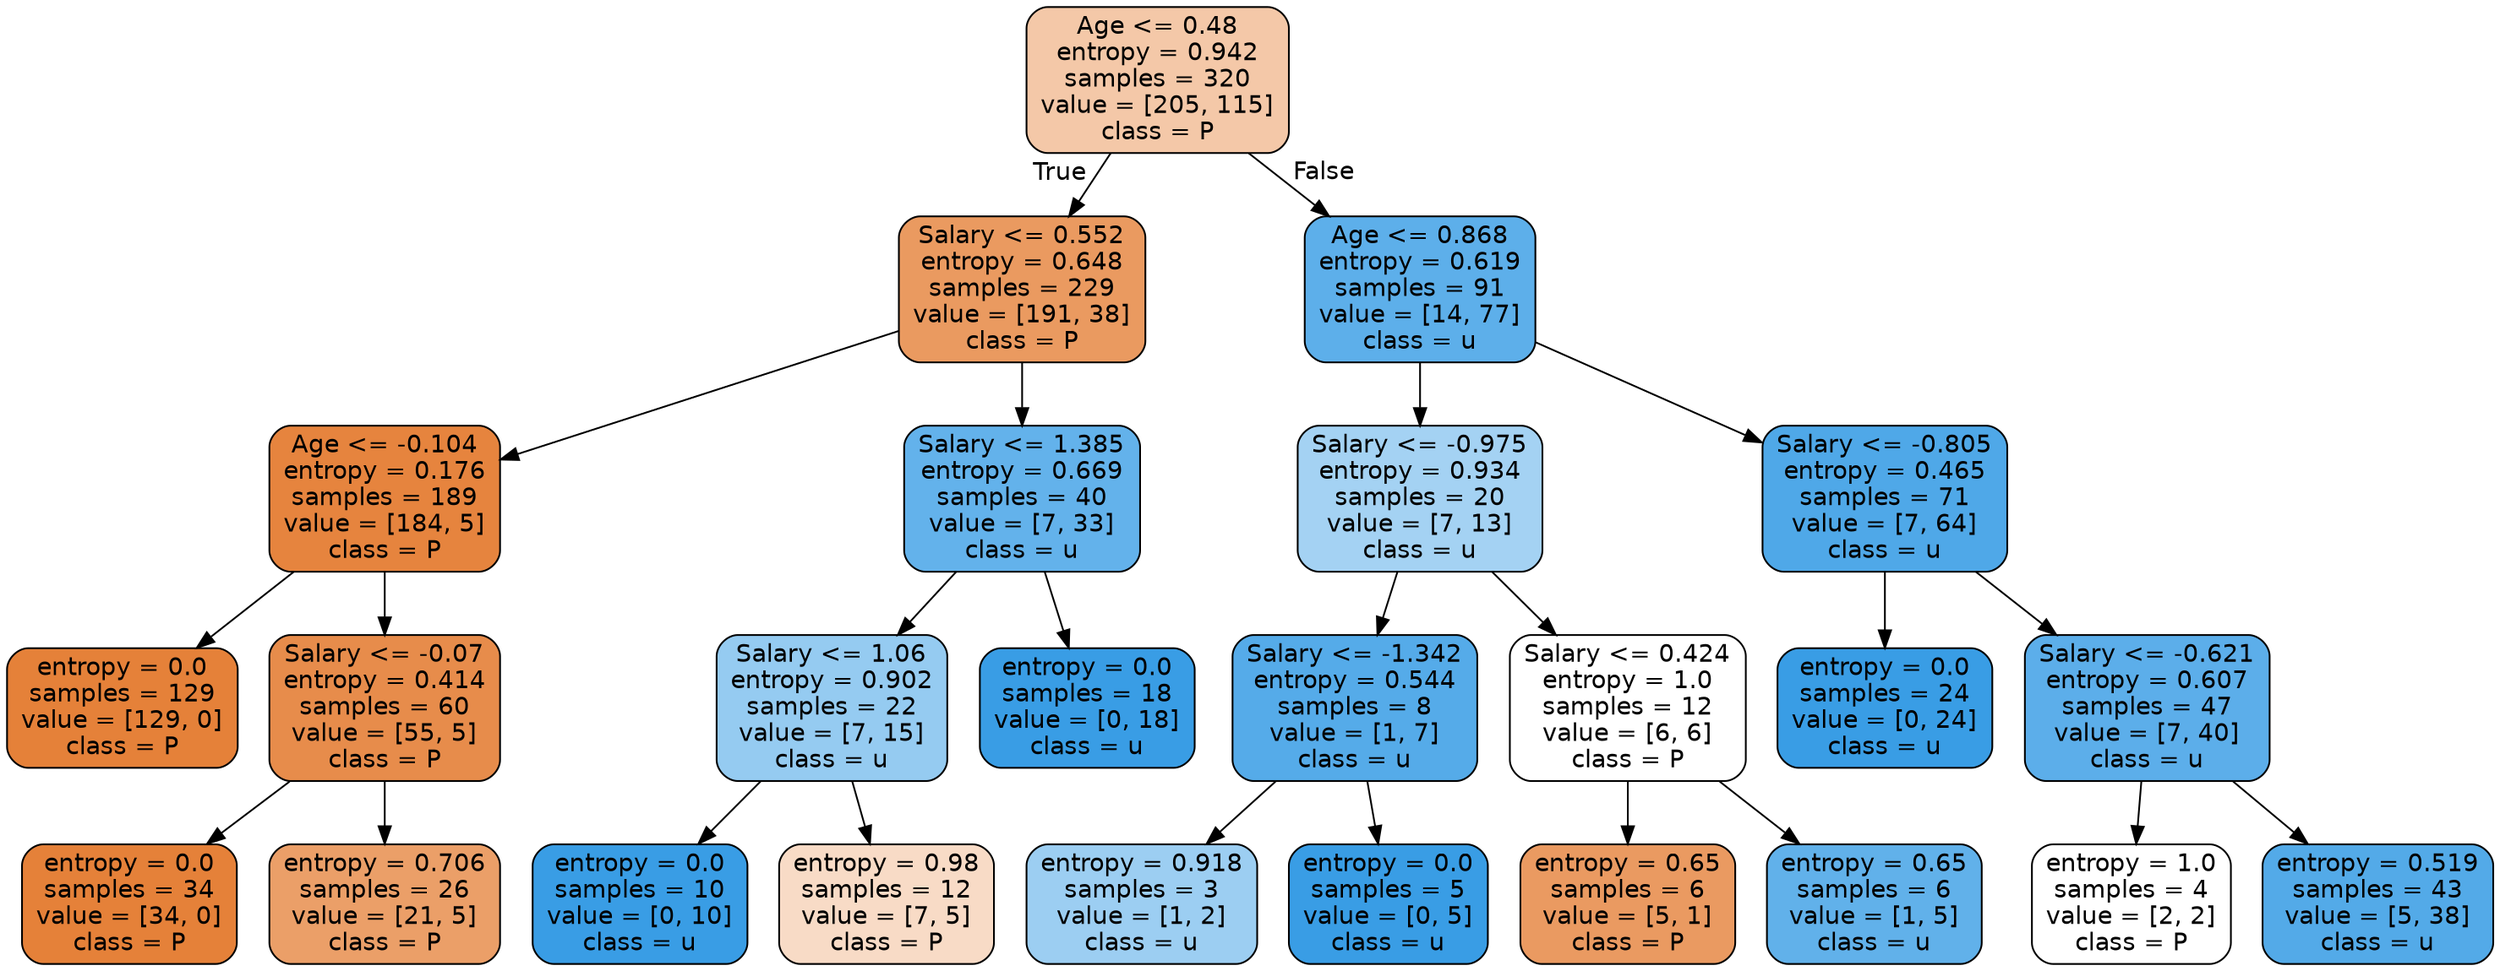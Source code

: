 digraph Tree {
node [shape=box, style="filled, rounded", color="black", fontname=helvetica] ;
edge [fontname=helvetica] ;
0 [label="Age <= 0.48\nentropy = 0.942\nsamples = 320\nvalue = [205, 115]\nclass = P", fillcolor="#f4c8a8"] ;
1 [label="Salary <= 0.552\nentropy = 0.648\nsamples = 229\nvalue = [191, 38]\nclass = P", fillcolor="#ea9a60"] ;
0 -> 1 [labeldistance=2.5, labelangle=45, headlabel="True"] ;
3 [label="Age <= -0.104\nentropy = 0.176\nsamples = 189\nvalue = [184, 5]\nclass = P", fillcolor="#e6843e"] ;
1 -> 3 ;
5 [label="entropy = 0.0\nsamples = 129\nvalue = [129, 0]\nclass = P", fillcolor="#e58139"] ;
3 -> 5 ;
6 [label="Salary <= -0.07\nentropy = 0.414\nsamples = 60\nvalue = [55, 5]\nclass = P", fillcolor="#e78c4b"] ;
3 -> 6 ;
11 [label="entropy = 0.0\nsamples = 34\nvalue = [34, 0]\nclass = P", fillcolor="#e58139"] ;
6 -> 11 ;
12 [label="entropy = 0.706\nsamples = 26\nvalue = [21, 5]\nclass = P", fillcolor="#eb9f68"] ;
6 -> 12 ;
4 [label="Salary <= 1.385\nentropy = 0.669\nsamples = 40\nvalue = [7, 33]\nclass = u", fillcolor="#63b2eb"] ;
1 -> 4 ;
7 [label="Salary <= 1.06\nentropy = 0.902\nsamples = 22\nvalue = [7, 15]\nclass = u", fillcolor="#95cbf1"] ;
4 -> 7 ;
9 [label="entropy = 0.0\nsamples = 10\nvalue = [0, 10]\nclass = u", fillcolor="#399de5"] ;
7 -> 9 ;
10 [label="entropy = 0.98\nsamples = 12\nvalue = [7, 5]\nclass = P", fillcolor="#f8dbc6"] ;
7 -> 10 ;
8 [label="entropy = 0.0\nsamples = 18\nvalue = [0, 18]\nclass = u", fillcolor="#399de5"] ;
4 -> 8 ;
2 [label="Age <= 0.868\nentropy = 0.619\nsamples = 91\nvalue = [14, 77]\nclass = u", fillcolor="#5dafea"] ;
0 -> 2 [labeldistance=2.5, labelangle=-45, headlabel="False"] ;
13 [label="Salary <= -0.975\nentropy = 0.934\nsamples = 20\nvalue = [7, 13]\nclass = u", fillcolor="#a4d2f3"] ;
2 -> 13 ;
17 [label="Salary <= -1.342\nentropy = 0.544\nsamples = 8\nvalue = [1, 7]\nclass = u", fillcolor="#55abe9"] ;
13 -> 17 ;
23 [label="entropy = 0.918\nsamples = 3\nvalue = [1, 2]\nclass = u", fillcolor="#9ccef2"] ;
17 -> 23 ;
24 [label="entropy = 0.0\nsamples = 5\nvalue = [0, 5]\nclass = u", fillcolor="#399de5"] ;
17 -> 24 ;
18 [label="Salary <= 0.424\nentropy = 1.0\nsamples = 12\nvalue = [6, 6]\nclass = P", fillcolor="#ffffff"] ;
13 -> 18 ;
19 [label="entropy = 0.65\nsamples = 6\nvalue = [5, 1]\nclass = P", fillcolor="#ea9a61"] ;
18 -> 19 ;
20 [label="entropy = 0.65\nsamples = 6\nvalue = [1, 5]\nclass = u", fillcolor="#61b1ea"] ;
18 -> 20 ;
14 [label="Salary <= -0.805\nentropy = 0.465\nsamples = 71\nvalue = [7, 64]\nclass = u", fillcolor="#4fa8e8"] ;
2 -> 14 ;
15 [label="entropy = 0.0\nsamples = 24\nvalue = [0, 24]\nclass = u", fillcolor="#399de5"] ;
14 -> 15 ;
16 [label="Salary <= -0.621\nentropy = 0.607\nsamples = 47\nvalue = [7, 40]\nclass = u", fillcolor="#5caeea"] ;
14 -> 16 ;
21 [label="entropy = 1.0\nsamples = 4\nvalue = [2, 2]\nclass = P", fillcolor="#ffffff"] ;
16 -> 21 ;
22 [label="entropy = 0.519\nsamples = 43\nvalue = [5, 38]\nclass = u", fillcolor="#53aae8"] ;
16 -> 22 ;
}